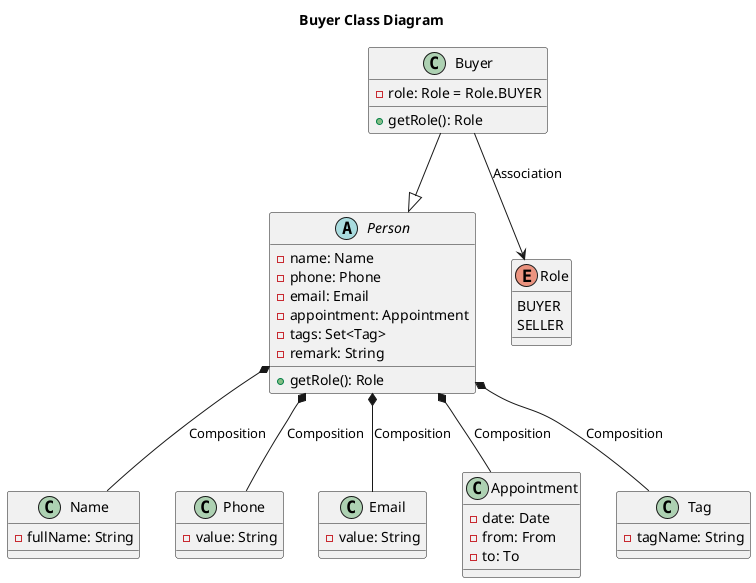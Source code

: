 @startuml
title Buyer Class Diagram

abstract class Person {
    - name: Name
    - phone: Phone
    - email: Email
    - appointment: Appointment
    - tags: Set<Tag>
    - remark: String
    + getRole(): Role
}

class Buyer {
    - role: Role = Role.BUYER
    + getRole(): Role
}

class Name {
    - fullName: String
}

class Phone {
    - value: String
}

class Email {
    - value: String
}

class Appointment {
    - date: Date
    - from: From
    - to: To
}

class Tag {
    - tagName: String
}

enum Role {
    BUYER
    SELLER
}

Person *-- Name : Composition
Person *-- Phone : Composition
Person *-- Email : Composition
Person *-- Appointment : Composition
Person *-- Tag : Composition
Buyer --|> Person
Buyer --> Role : Association

@enduml
